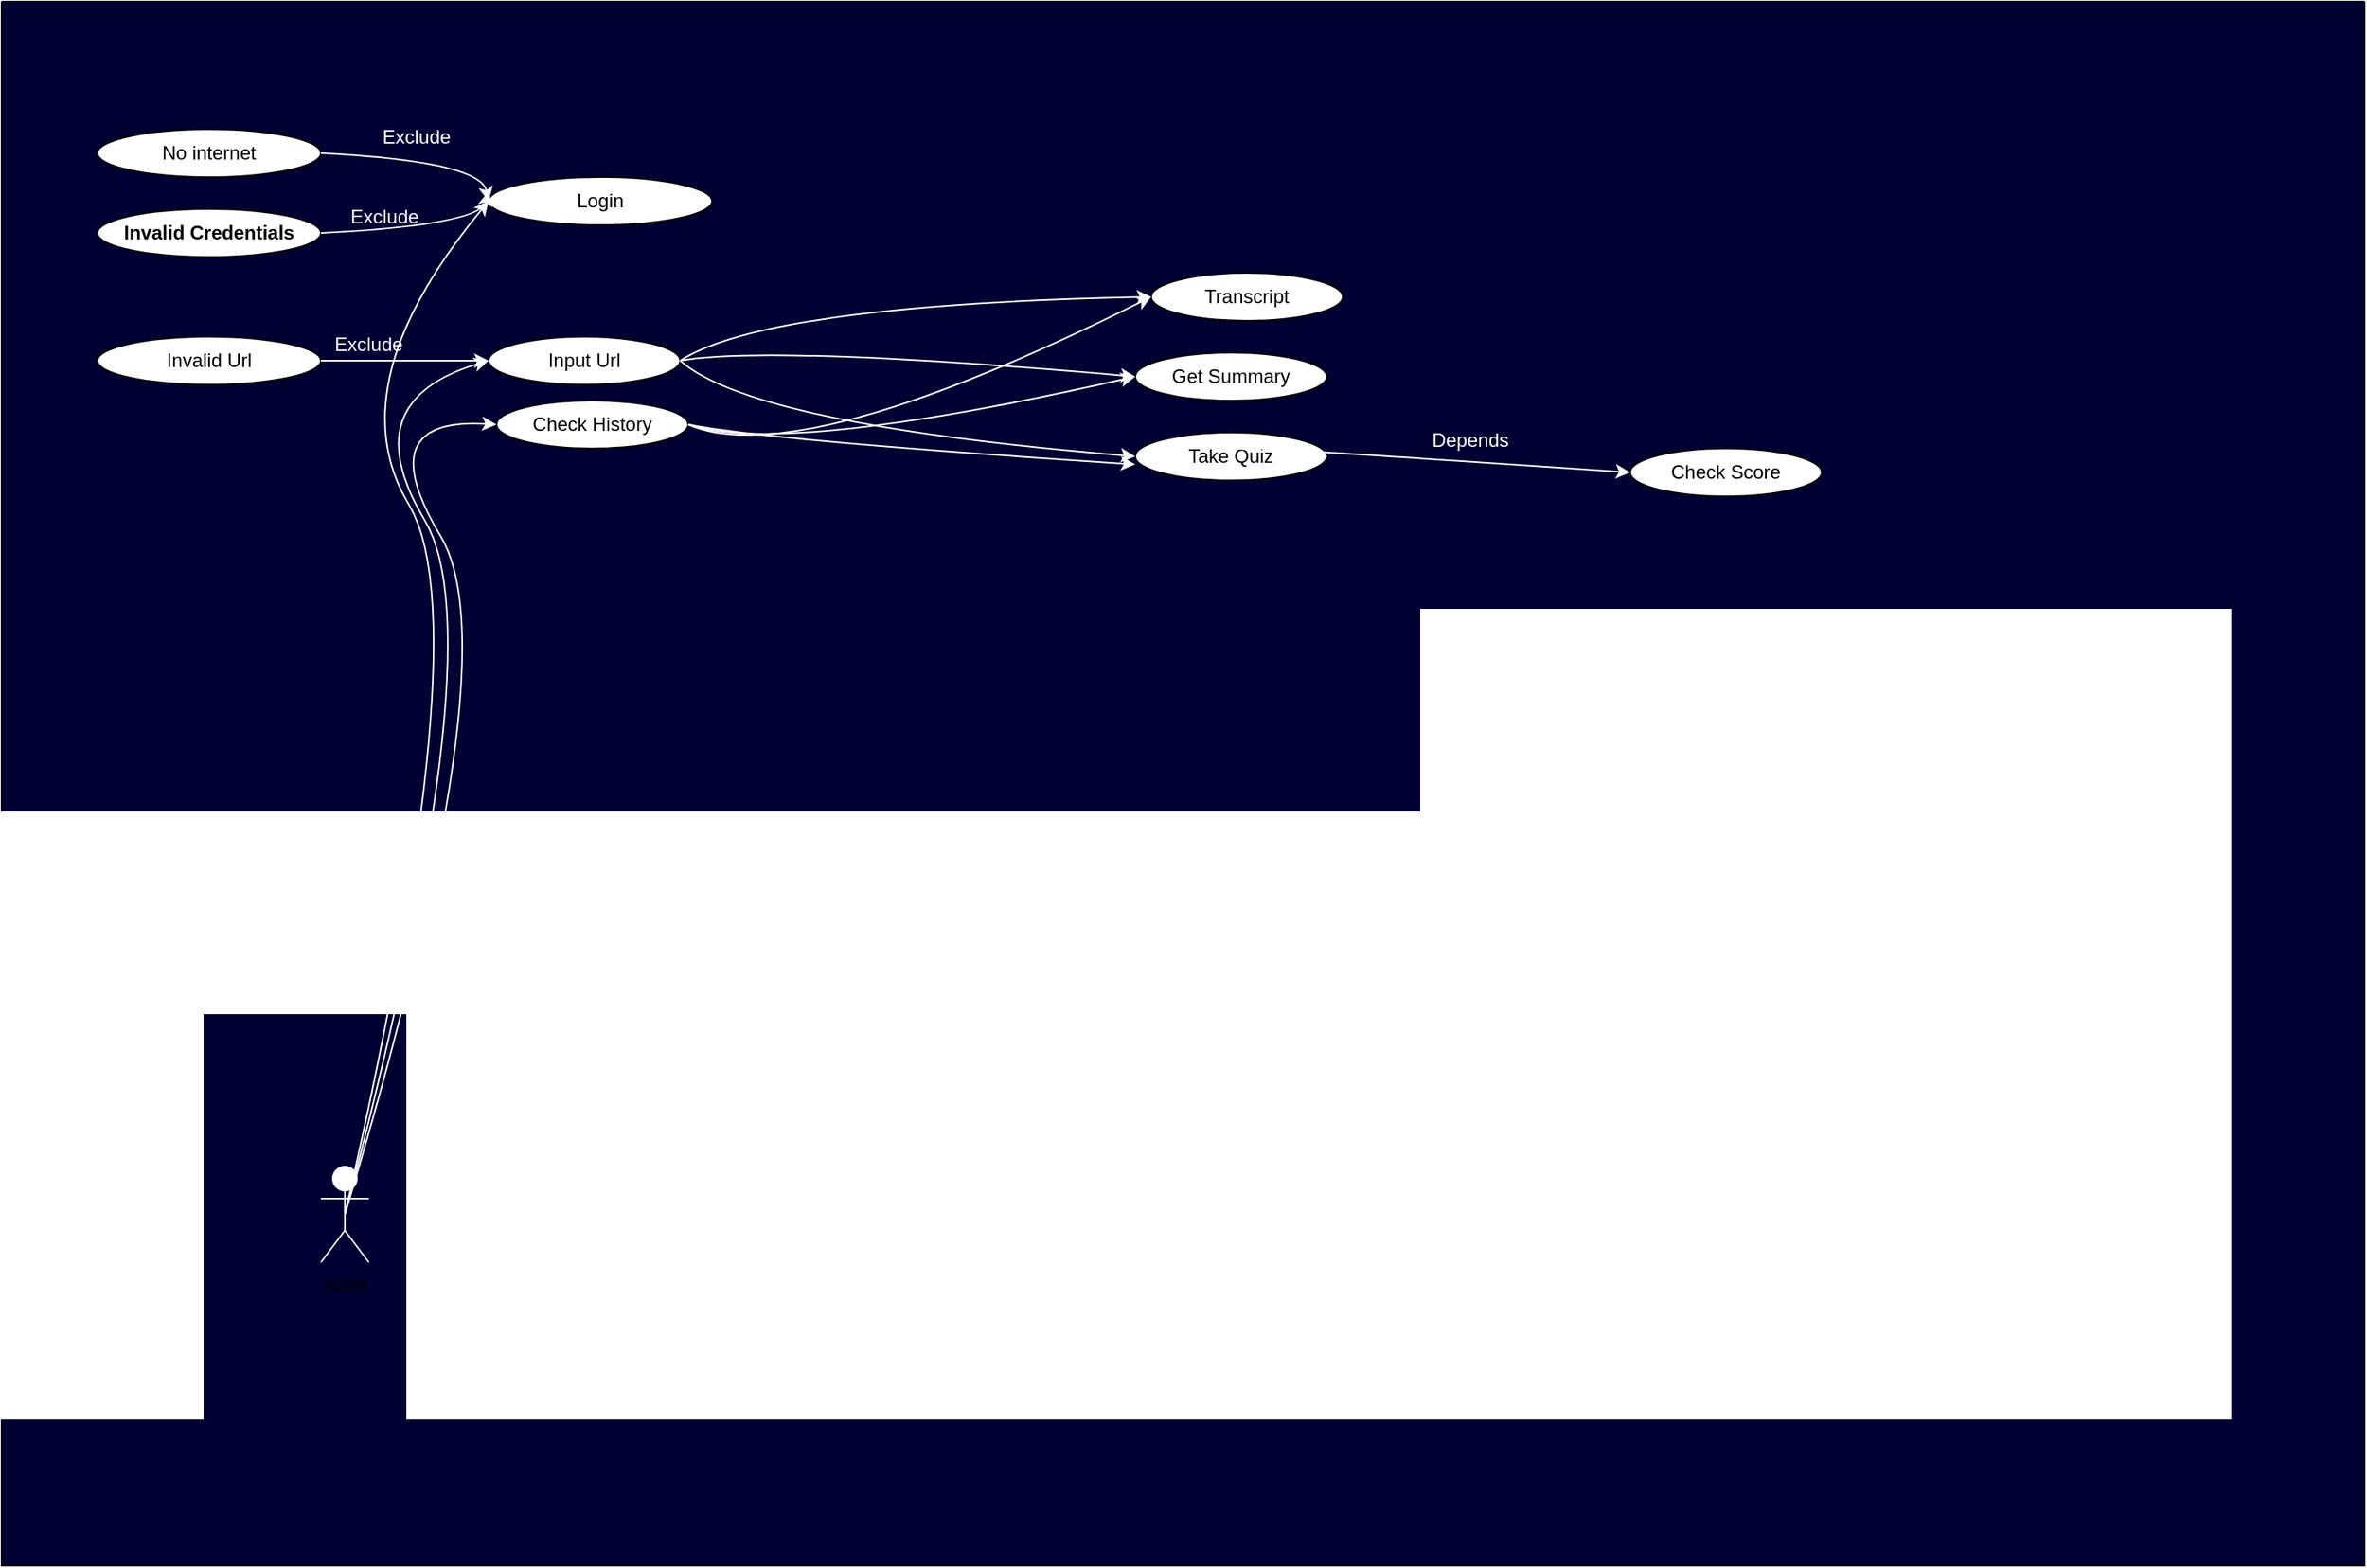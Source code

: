 <mxfile version="24.7.14">
  <diagram name="Page-1" id="tBqg8zwiha9jUntyvLKJ">
    <mxGraphModel dx="1434" dy="872" grid="1" gridSize="10" guides="1" tooltips="1" connect="1" arrows="1" fold="1" page="1" pageScale="1" pageWidth="850" pageHeight="1100" math="0" shadow="0">
      <root>
        <mxCell id="0" />
        <mxCell id="1" parent="0" />
        <mxCell id="he2x0ApGoEnVrDUvhnzx-3" value="" style="swimlane;startSize=0;fillColor=#000033;swimlaneFillColor=#000033;rounded=0;" vertex="1" parent="1">
          <mxGeometry x="60" y="180" width="1480" height="980" as="geometry" />
        </mxCell>
        <mxCell id="he2x0ApGoEnVrDUvhnzx-4" value="Actor" style="shape=umlActor;verticalLabelPosition=bottom;verticalAlign=top;html=1;outlineConnect=0;strokeColor=#FFFFFF;" vertex="1" parent="he2x0ApGoEnVrDUvhnzx-3">
          <mxGeometry x="200" y="730" width="30" height="60" as="geometry" />
        </mxCell>
        <mxCell id="he2x0ApGoEnVrDUvhnzx-5" value="Login" style="ellipse;whiteSpace=wrap;html=1;" vertex="1" parent="he2x0ApGoEnVrDUvhnzx-3">
          <mxGeometry x="305" y="110" width="140" height="30" as="geometry" />
        </mxCell>
        <mxCell id="he2x0ApGoEnVrDUvhnzx-12" value="" style="curved=1;endArrow=classic;html=1;rounded=0;strokeColor=#FFFFFF;entryX=0;entryY=0.5;entryDx=0;entryDy=0;exitX=0.5;exitY=0.5;exitDx=0;exitDy=0;exitPerimeter=0;" edge="1" parent="he2x0ApGoEnVrDUvhnzx-3" source="he2x0ApGoEnVrDUvhnzx-4" target="he2x0ApGoEnVrDUvhnzx-5">
          <mxGeometry width="50" height="50" relative="1" as="geometry">
            <mxPoint x="520" y="570" as="sourcePoint" />
            <mxPoint x="570" y="520" as="targetPoint" />
            <Array as="points">
              <mxPoint x="300" y="390" />
              <mxPoint x="210" y="240" />
            </Array>
          </mxGeometry>
        </mxCell>
        <mxCell id="he2x0ApGoEnVrDUvhnzx-13" value="Input Url" style="ellipse;whiteSpace=wrap;html=1;" vertex="1" parent="he2x0ApGoEnVrDUvhnzx-3">
          <mxGeometry x="305" y="210" width="120" height="30" as="geometry" />
        </mxCell>
        <mxCell id="he2x0ApGoEnVrDUvhnzx-14" value="" style="curved=1;endArrow=classic;html=1;rounded=0;strokeColor=#FFFFFF;exitX=0.5;exitY=0.5;exitDx=0;exitDy=0;exitPerimeter=0;entryX=0;entryY=0.5;entryDx=0;entryDy=0;" edge="1" parent="he2x0ApGoEnVrDUvhnzx-3" source="he2x0ApGoEnVrDUvhnzx-4" target="he2x0ApGoEnVrDUvhnzx-13">
          <mxGeometry width="50" height="50" relative="1" as="geometry">
            <mxPoint x="175" y="380" as="sourcePoint" />
            <mxPoint x="310" y="165" as="targetPoint" />
            <Array as="points">
              <mxPoint x="310" y="400" />
              <mxPoint x="220" y="250" />
            </Array>
          </mxGeometry>
        </mxCell>
        <mxCell id="he2x0ApGoEnVrDUvhnzx-15" value="Get Summary" style="ellipse;whiteSpace=wrap;html=1;" vertex="1" parent="he2x0ApGoEnVrDUvhnzx-3">
          <mxGeometry x="710" y="220" width="120" height="30" as="geometry" />
        </mxCell>
        <mxCell id="he2x0ApGoEnVrDUvhnzx-16" value="" style="curved=1;endArrow=classic;html=1;rounded=0;strokeColor=#FFFFFF;exitX=1;exitY=0.5;exitDx=0;exitDy=0;entryX=0;entryY=0.5;entryDx=0;entryDy=0;" edge="1" parent="he2x0ApGoEnVrDUvhnzx-3" source="he2x0ApGoEnVrDUvhnzx-13" target="he2x0ApGoEnVrDUvhnzx-15">
          <mxGeometry width="50" height="50" relative="1" as="geometry">
            <mxPoint x="600" y="480" as="sourcePoint" />
            <mxPoint x="650" y="430" as="targetPoint" />
            <Array as="points">
              <mxPoint x="480" y="215" />
            </Array>
          </mxGeometry>
        </mxCell>
        <mxCell id="he2x0ApGoEnVrDUvhnzx-17" value="Take Quiz&lt;span style=&quot;color: rgba(0, 0, 0, 0); font-family: monospace; font-size: 0px; text-align: start; text-wrap: nowrap;&quot;&gt;%3CmxGraphModel%3E%3Croot%3E%3CmxCell%20id%3D%220%22%2F%3E%3CmxCell%20id%3D%221%22%20parent%3D%220%22%2F%3E%3CmxCell%20id%3D%222%22%20value%3D%22Get%20Summary%22%20style%3D%22ellipse%3BwhiteSpace%3Dwrap%3Bhtml%3D1%3B%22%20vertex%3D%221%22%20parent%3D%221%22%3E%3CmxGeometry%20x%3D%22470%22%20y%3D%22370%22%20width%3D%22120%22%20height%3D%2230%22%20as%3D%22geometry%22%2F%3E%3C%2FmxCell%3E%3C%2Froot%3E%3C%2FmxGraphModel%3E&lt;/span&gt;" style="ellipse;whiteSpace=wrap;html=1;" vertex="1" parent="he2x0ApGoEnVrDUvhnzx-3">
          <mxGeometry x="710" y="270" width="120" height="30" as="geometry" />
        </mxCell>
        <mxCell id="he2x0ApGoEnVrDUvhnzx-18" value="Check History" style="ellipse;whiteSpace=wrap;html=1;" vertex="1" parent="he2x0ApGoEnVrDUvhnzx-3">
          <mxGeometry x="310" y="250" width="120" height="30" as="geometry" />
        </mxCell>
        <mxCell id="he2x0ApGoEnVrDUvhnzx-19" value="Check Score" style="ellipse;whiteSpace=wrap;html=1;" vertex="1" parent="he2x0ApGoEnVrDUvhnzx-3">
          <mxGeometry x="1020" y="280" width="120" height="30" as="geometry" />
        </mxCell>
        <mxCell id="he2x0ApGoEnVrDUvhnzx-20" value="" style="curved=1;endArrow=classic;html=1;rounded=0;strokeColor=#FFFFFF;exitX=0.5;exitY=0.5;exitDx=0;exitDy=0;exitPerimeter=0;entryX=0;entryY=0.5;entryDx=0;entryDy=0;" edge="1" parent="he2x0ApGoEnVrDUvhnzx-3" source="he2x0ApGoEnVrDUvhnzx-4" target="he2x0ApGoEnVrDUvhnzx-18">
          <mxGeometry width="50" height="50" relative="1" as="geometry">
            <mxPoint x="175" y="380" as="sourcePoint" />
            <mxPoint x="320" y="225" as="targetPoint" />
            <Array as="points">
              <mxPoint x="320" y="410" />
              <mxPoint x="230" y="260" />
            </Array>
          </mxGeometry>
        </mxCell>
        <mxCell id="he2x0ApGoEnVrDUvhnzx-23" value="" style="curved=1;endArrow=classic;html=1;rounded=0;strokeColor=#FFFFFF;exitX=1;exitY=0.5;exitDx=0;exitDy=0;entryX=0;entryY=0.5;entryDx=0;entryDy=0;" edge="1" parent="he2x0ApGoEnVrDUvhnzx-3" source="he2x0ApGoEnVrDUvhnzx-17" target="he2x0ApGoEnVrDUvhnzx-19">
          <mxGeometry width="50" height="50" relative="1" as="geometry">
            <mxPoint x="621" y="265" as="sourcePoint" />
            <mxPoint x="690" y="280.01" as="targetPoint" />
            <Array as="points">
              <mxPoint x="650" y="270" />
            </Array>
          </mxGeometry>
        </mxCell>
        <mxCell id="he2x0ApGoEnVrDUvhnzx-25" value="" style="curved=1;endArrow=classic;html=1;rounded=0;strokeColor=#FFFFFF;exitX=1;exitY=0.5;exitDx=0;exitDy=0;entryX=0;entryY=0.5;entryDx=0;entryDy=0;" edge="1" parent="he2x0ApGoEnVrDUvhnzx-3" source="he2x0ApGoEnVrDUvhnzx-13" target="he2x0ApGoEnVrDUvhnzx-17">
          <mxGeometry width="50" height="50" relative="1" as="geometry">
            <mxPoint x="420" y="265" as="sourcePoint" />
            <mxPoint x="500" y="285" as="targetPoint" />
            <Array as="points">
              <mxPoint x="470" y="265" />
            </Array>
          </mxGeometry>
        </mxCell>
        <mxCell id="he2x0ApGoEnVrDUvhnzx-26" value="Transcript" style="ellipse;whiteSpace=wrap;html=1;" vertex="1" parent="he2x0ApGoEnVrDUvhnzx-3">
          <mxGeometry x="720" y="170" width="120" height="30" as="geometry" />
        </mxCell>
        <mxCell id="he2x0ApGoEnVrDUvhnzx-27" value="" style="curved=1;endArrow=classic;html=1;rounded=0;strokeColor=#FFFFFF;exitX=1;exitY=0.5;exitDx=0;exitDy=0;entryX=0;entryY=0.5;entryDx=0;entryDy=0;" edge="1" parent="he2x0ApGoEnVrDUvhnzx-3" source="he2x0ApGoEnVrDUvhnzx-13" target="he2x0ApGoEnVrDUvhnzx-26">
          <mxGeometry width="50" height="50" relative="1" as="geometry">
            <mxPoint x="440" y="225" as="sourcePoint" />
            <mxPoint x="520" y="245" as="targetPoint" />
            <Array as="points">
              <mxPoint x="480" y="190" />
            </Array>
          </mxGeometry>
        </mxCell>
        <mxCell id="he2x0ApGoEnVrDUvhnzx-28" value="No internet&lt;span style=&quot;color: rgba(0, 0, 0, 0); font-family: monospace; font-size: 0px; text-align: start; text-wrap: nowrap;&quot;&gt;%3CmxGraphModel%3E%3Croot%3E%3CmxCell%20id%3D%220%22%2F%3E%3CmxCell%20id%3D%221%22%20parent%3D%220%22%2F%3E%3CmxCell%20id%3D%222%22%20value%3D%22Login%22%20style%3D%22ellipse%3BwhiteSpace%3Dwrap%3Bhtml%3D1%3B%22%20vertex%3D%221%22%20parent%3D%221%22%3E%3CmxGeometry%20x%3D%22310%22%20y%3D%22300%22%20width%3D%22140%22%20height%3D%2230%22%20as%3D%22geometry%22%2F%3E%3C%2FmxCell%3E%3C%2Froot%3E%3C%2FmxGraphModel%3E&lt;/span&gt;" style="ellipse;whiteSpace=wrap;html=1;" vertex="1" parent="he2x0ApGoEnVrDUvhnzx-3">
          <mxGeometry x="60" y="80" width="140" height="30" as="geometry" />
        </mxCell>
        <mxCell id="he2x0ApGoEnVrDUvhnzx-29" value="Invalid Credentials" style="ellipse;whiteSpace=wrap;html=1;fontStyle=1" vertex="1" parent="he2x0ApGoEnVrDUvhnzx-3">
          <mxGeometry x="60" y="130" width="140" height="30" as="geometry" />
        </mxCell>
        <mxCell id="he2x0ApGoEnVrDUvhnzx-30" value="" style="curved=1;endArrow=classic;html=1;rounded=0;strokeColor=#FFFFFF;exitX=1;exitY=0.5;exitDx=0;exitDy=0;entryX=0;entryY=0.5;entryDx=0;entryDy=0;" edge="1" parent="he2x0ApGoEnVrDUvhnzx-3" source="he2x0ApGoEnVrDUvhnzx-28" target="he2x0ApGoEnVrDUvhnzx-5">
          <mxGeometry width="50" height="50" relative="1" as="geometry">
            <mxPoint x="250" y="125" as="sourcePoint" />
            <mxPoint x="330" y="105" as="targetPoint" />
            <Array as="points">
              <mxPoint x="300" y="100" />
            </Array>
          </mxGeometry>
        </mxCell>
        <mxCell id="he2x0ApGoEnVrDUvhnzx-31" value="" style="curved=1;endArrow=classic;html=1;rounded=0;strokeColor=#FFFFFF;exitX=1;exitY=0.5;exitDx=0;exitDy=0;entryX=0;entryY=0.3;entryDx=0;entryDy=0;entryPerimeter=0;" edge="1" parent="he2x0ApGoEnVrDUvhnzx-3" source="he2x0ApGoEnVrDUvhnzx-29" target="he2x0ApGoEnVrDUvhnzx-5">
          <mxGeometry width="50" height="50" relative="1" as="geometry">
            <mxPoint x="235" y="165" as="sourcePoint" />
            <mxPoint x="300" y="215" as="targetPoint" />
            <Array as="points">
              <mxPoint x="300" y="140" />
            </Array>
          </mxGeometry>
        </mxCell>
        <mxCell id="he2x0ApGoEnVrDUvhnzx-32" value="&lt;font color=&quot;#ffffff&quot;&gt;Exclude&lt;/font&gt;" style="text;strokeColor=none;align=center;fillColor=none;html=1;verticalAlign=middle;whiteSpace=wrap;rounded=0;" vertex="1" parent="he2x0ApGoEnVrDUvhnzx-3">
          <mxGeometry x="230" y="70" width="60" height="30" as="geometry" />
        </mxCell>
        <mxCell id="he2x0ApGoEnVrDUvhnzx-35" value="&lt;font color=&quot;#ffffff&quot;&gt;Exclude&lt;/font&gt;" style="text;strokeColor=none;align=center;fillColor=none;html=1;verticalAlign=middle;whiteSpace=wrap;rounded=0;" vertex="1" parent="he2x0ApGoEnVrDUvhnzx-3">
          <mxGeometry x="210" y="120" width="60" height="30" as="geometry" />
        </mxCell>
        <mxCell id="he2x0ApGoEnVrDUvhnzx-36" value="Invalid Url" style="ellipse;whiteSpace=wrap;html=1;" vertex="1" parent="he2x0ApGoEnVrDUvhnzx-3">
          <mxGeometry x="60" y="210" width="140" height="30" as="geometry" />
        </mxCell>
        <mxCell id="he2x0ApGoEnVrDUvhnzx-37" value="&lt;font color=&quot;#ffffff&quot;&gt;Exclude&lt;/font&gt;" style="text;strokeColor=none;align=center;fillColor=none;html=1;verticalAlign=middle;whiteSpace=wrap;rounded=0;" vertex="1" parent="he2x0ApGoEnVrDUvhnzx-3">
          <mxGeometry x="200" y="200" width="60" height="30" as="geometry" />
        </mxCell>
        <mxCell id="he2x0ApGoEnVrDUvhnzx-38" value="" style="curved=1;endArrow=classic;html=1;rounded=0;strokeColor=#FFFFFF;exitX=1;exitY=0.5;exitDx=0;exitDy=0;entryX=0;entryY=0.5;entryDx=0;entryDy=0;" edge="1" parent="he2x0ApGoEnVrDUvhnzx-3" source="he2x0ApGoEnVrDUvhnzx-36" target="he2x0ApGoEnVrDUvhnzx-13">
          <mxGeometry width="50" height="50" relative="1" as="geometry">
            <mxPoint x="205" y="220" as="sourcePoint" />
            <mxPoint x="310" y="250" as="targetPoint" />
            <Array as="points">
              <mxPoint x="305" y="225" />
            </Array>
          </mxGeometry>
        </mxCell>
        <mxCell id="he2x0ApGoEnVrDUvhnzx-39" value="" style="curved=1;endArrow=classic;html=1;rounded=0;strokeColor=#FFFFFF;exitX=1;exitY=0.5;exitDx=0;exitDy=0;entryX=0;entryY=0.667;entryDx=0;entryDy=0;entryPerimeter=0;" edge="1" parent="he2x0ApGoEnVrDUvhnzx-3" source="he2x0ApGoEnVrDUvhnzx-18" target="he2x0ApGoEnVrDUvhnzx-17">
          <mxGeometry width="50" height="50" relative="1" as="geometry">
            <mxPoint x="435" y="235" as="sourcePoint" />
            <mxPoint x="720" y="295" as="targetPoint" />
            <Array as="points">
              <mxPoint x="480" y="275" />
            </Array>
          </mxGeometry>
        </mxCell>
        <mxCell id="he2x0ApGoEnVrDUvhnzx-40" value="" style="curved=1;endArrow=classic;html=1;rounded=0;strokeColor=#FFFFFF;exitX=1;exitY=0.5;exitDx=0;exitDy=0;entryX=0;entryY=0.5;entryDx=0;entryDy=0;" edge="1" parent="he2x0ApGoEnVrDUvhnzx-3" source="he2x0ApGoEnVrDUvhnzx-18" target="he2x0ApGoEnVrDUvhnzx-15">
          <mxGeometry width="50" height="50" relative="1" as="geometry">
            <mxPoint x="445" y="245" as="sourcePoint" />
            <mxPoint x="730" y="305" as="targetPoint" />
            <Array as="points">
              <mxPoint x="490" y="285" />
            </Array>
          </mxGeometry>
        </mxCell>
        <mxCell id="he2x0ApGoEnVrDUvhnzx-41" value="" style="curved=1;endArrow=classic;html=1;rounded=0;strokeColor=#FFFFFF;exitX=1;exitY=0.5;exitDx=0;exitDy=0;entryX=0;entryY=0.5;entryDx=0;entryDy=0;" edge="1" parent="he2x0ApGoEnVrDUvhnzx-3" source="he2x0ApGoEnVrDUvhnzx-18" target="he2x0ApGoEnVrDUvhnzx-26">
          <mxGeometry width="50" height="50" relative="1" as="geometry">
            <mxPoint x="455" y="255" as="sourcePoint" />
            <mxPoint x="740" y="315" as="targetPoint" />
            <Array as="points">
              <mxPoint x="500" y="295" />
            </Array>
          </mxGeometry>
        </mxCell>
        <mxCell id="he2x0ApGoEnVrDUvhnzx-42" value="&lt;font color=&quot;#ffffff&quot;&gt;Depends&lt;/font&gt;" style="text;strokeColor=none;align=center;fillColor=none;html=1;verticalAlign=middle;whiteSpace=wrap;rounded=0;" vertex="1" parent="he2x0ApGoEnVrDUvhnzx-3">
          <mxGeometry x="890" y="260" width="60" height="30" as="geometry" />
        </mxCell>
      </root>
    </mxGraphModel>
  </diagram>
</mxfile>
